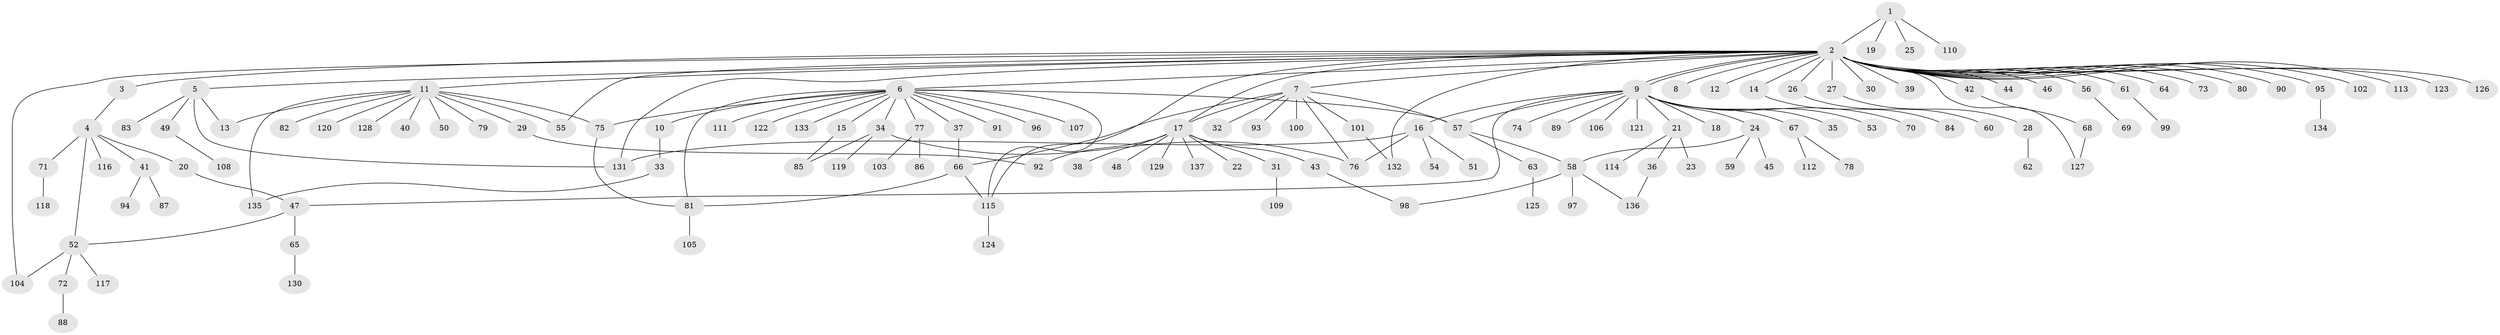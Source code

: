// Generated by graph-tools (version 1.1) at 2025/01/03/09/25 03:01:49]
// undirected, 137 vertices, 163 edges
graph export_dot {
graph [start="1"]
  node [color=gray90,style=filled];
  1;
  2;
  3;
  4;
  5;
  6;
  7;
  8;
  9;
  10;
  11;
  12;
  13;
  14;
  15;
  16;
  17;
  18;
  19;
  20;
  21;
  22;
  23;
  24;
  25;
  26;
  27;
  28;
  29;
  30;
  31;
  32;
  33;
  34;
  35;
  36;
  37;
  38;
  39;
  40;
  41;
  42;
  43;
  44;
  45;
  46;
  47;
  48;
  49;
  50;
  51;
  52;
  53;
  54;
  55;
  56;
  57;
  58;
  59;
  60;
  61;
  62;
  63;
  64;
  65;
  66;
  67;
  68;
  69;
  70;
  71;
  72;
  73;
  74;
  75;
  76;
  77;
  78;
  79;
  80;
  81;
  82;
  83;
  84;
  85;
  86;
  87;
  88;
  89;
  90;
  91;
  92;
  93;
  94;
  95;
  96;
  97;
  98;
  99;
  100;
  101;
  102;
  103;
  104;
  105;
  106;
  107;
  108;
  109;
  110;
  111;
  112;
  113;
  114;
  115;
  116;
  117;
  118;
  119;
  120;
  121;
  122;
  123;
  124;
  125;
  126;
  127;
  128;
  129;
  130;
  131;
  132;
  133;
  134;
  135;
  136;
  137;
  1 -- 2;
  1 -- 19;
  1 -- 25;
  1 -- 110;
  2 -- 3;
  2 -- 5;
  2 -- 6;
  2 -- 7;
  2 -- 8;
  2 -- 9;
  2 -- 9;
  2 -- 11;
  2 -- 12;
  2 -- 14;
  2 -- 17;
  2 -- 26;
  2 -- 27;
  2 -- 30;
  2 -- 39;
  2 -- 42;
  2 -- 44;
  2 -- 46;
  2 -- 55;
  2 -- 56;
  2 -- 61;
  2 -- 64;
  2 -- 73;
  2 -- 80;
  2 -- 90;
  2 -- 95;
  2 -- 102;
  2 -- 104;
  2 -- 113;
  2 -- 115;
  2 -- 123;
  2 -- 126;
  2 -- 127;
  2 -- 131;
  2 -- 132;
  3 -- 4;
  4 -- 20;
  4 -- 41;
  4 -- 52;
  4 -- 71;
  4 -- 116;
  5 -- 13;
  5 -- 49;
  5 -- 83;
  5 -- 131;
  6 -- 10;
  6 -- 15;
  6 -- 34;
  6 -- 37;
  6 -- 57;
  6 -- 75;
  6 -- 77;
  6 -- 81;
  6 -- 91;
  6 -- 96;
  6 -- 107;
  6 -- 111;
  6 -- 115;
  6 -- 122;
  6 -- 133;
  7 -- 17;
  7 -- 32;
  7 -- 57;
  7 -- 66;
  7 -- 76;
  7 -- 93;
  7 -- 100;
  7 -- 101;
  9 -- 16;
  9 -- 18;
  9 -- 21;
  9 -- 24;
  9 -- 35;
  9 -- 47;
  9 -- 53;
  9 -- 57;
  9 -- 67;
  9 -- 70;
  9 -- 74;
  9 -- 89;
  9 -- 106;
  9 -- 121;
  10 -- 33;
  11 -- 13;
  11 -- 29;
  11 -- 40;
  11 -- 50;
  11 -- 55;
  11 -- 75;
  11 -- 79;
  11 -- 82;
  11 -- 120;
  11 -- 128;
  11 -- 135;
  14 -- 84;
  15 -- 85;
  16 -- 51;
  16 -- 54;
  16 -- 76;
  16 -- 131;
  17 -- 22;
  17 -- 31;
  17 -- 38;
  17 -- 43;
  17 -- 48;
  17 -- 92;
  17 -- 129;
  17 -- 137;
  20 -- 47;
  21 -- 23;
  21 -- 36;
  21 -- 114;
  24 -- 45;
  24 -- 58;
  24 -- 59;
  26 -- 60;
  27 -- 28;
  28 -- 62;
  29 -- 92;
  31 -- 109;
  33 -- 135;
  34 -- 76;
  34 -- 85;
  34 -- 119;
  36 -- 136;
  37 -- 66;
  41 -- 87;
  41 -- 94;
  42 -- 68;
  43 -- 98;
  47 -- 52;
  47 -- 65;
  49 -- 108;
  52 -- 72;
  52 -- 104;
  52 -- 117;
  56 -- 69;
  57 -- 58;
  57 -- 63;
  58 -- 97;
  58 -- 98;
  58 -- 136;
  61 -- 99;
  63 -- 125;
  65 -- 130;
  66 -- 81;
  66 -- 115;
  67 -- 78;
  67 -- 112;
  68 -- 127;
  71 -- 118;
  72 -- 88;
  75 -- 81;
  77 -- 86;
  77 -- 103;
  81 -- 105;
  95 -- 134;
  101 -- 132;
  115 -- 124;
}
